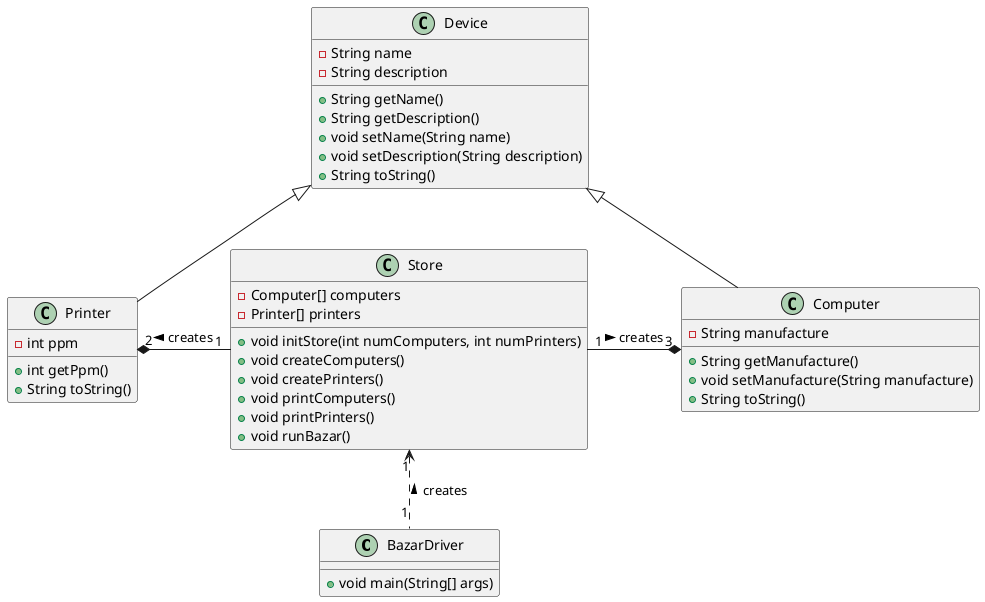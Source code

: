 @startuml

class BazarDriver {
    + void main(String[] args)
}

class Store {
    - Computer[] computers
    - Printer[] printers
    + void initStore(int numComputers, int numPrinters)
    + void createComputers()
    + void createPrinters()
    + void printComputers()
    + void printPrinters()
    + void runBazar()
}

class Printer {
    - int ppm
    + int getPpm()
    + String toString()
}

class Computer {
    - String manufacture
    + String getManufacture()
    + void setManufacture(String manufacture)
    + String toString()
}

class Device {
    - String name
    - String description
    + String getName()
    + String getDescription()
    + void setName(String name)
    + void setDescription(String description)
    + String toString()
}

Printer -u-|> Device
Computer -u-|> Device

Printer "2" *-r- "1" Store : creates <
Computer "3" *-l- "1" Store : creates <

BazarDriver "1" .u.> "1" Store : creates >



@enduml